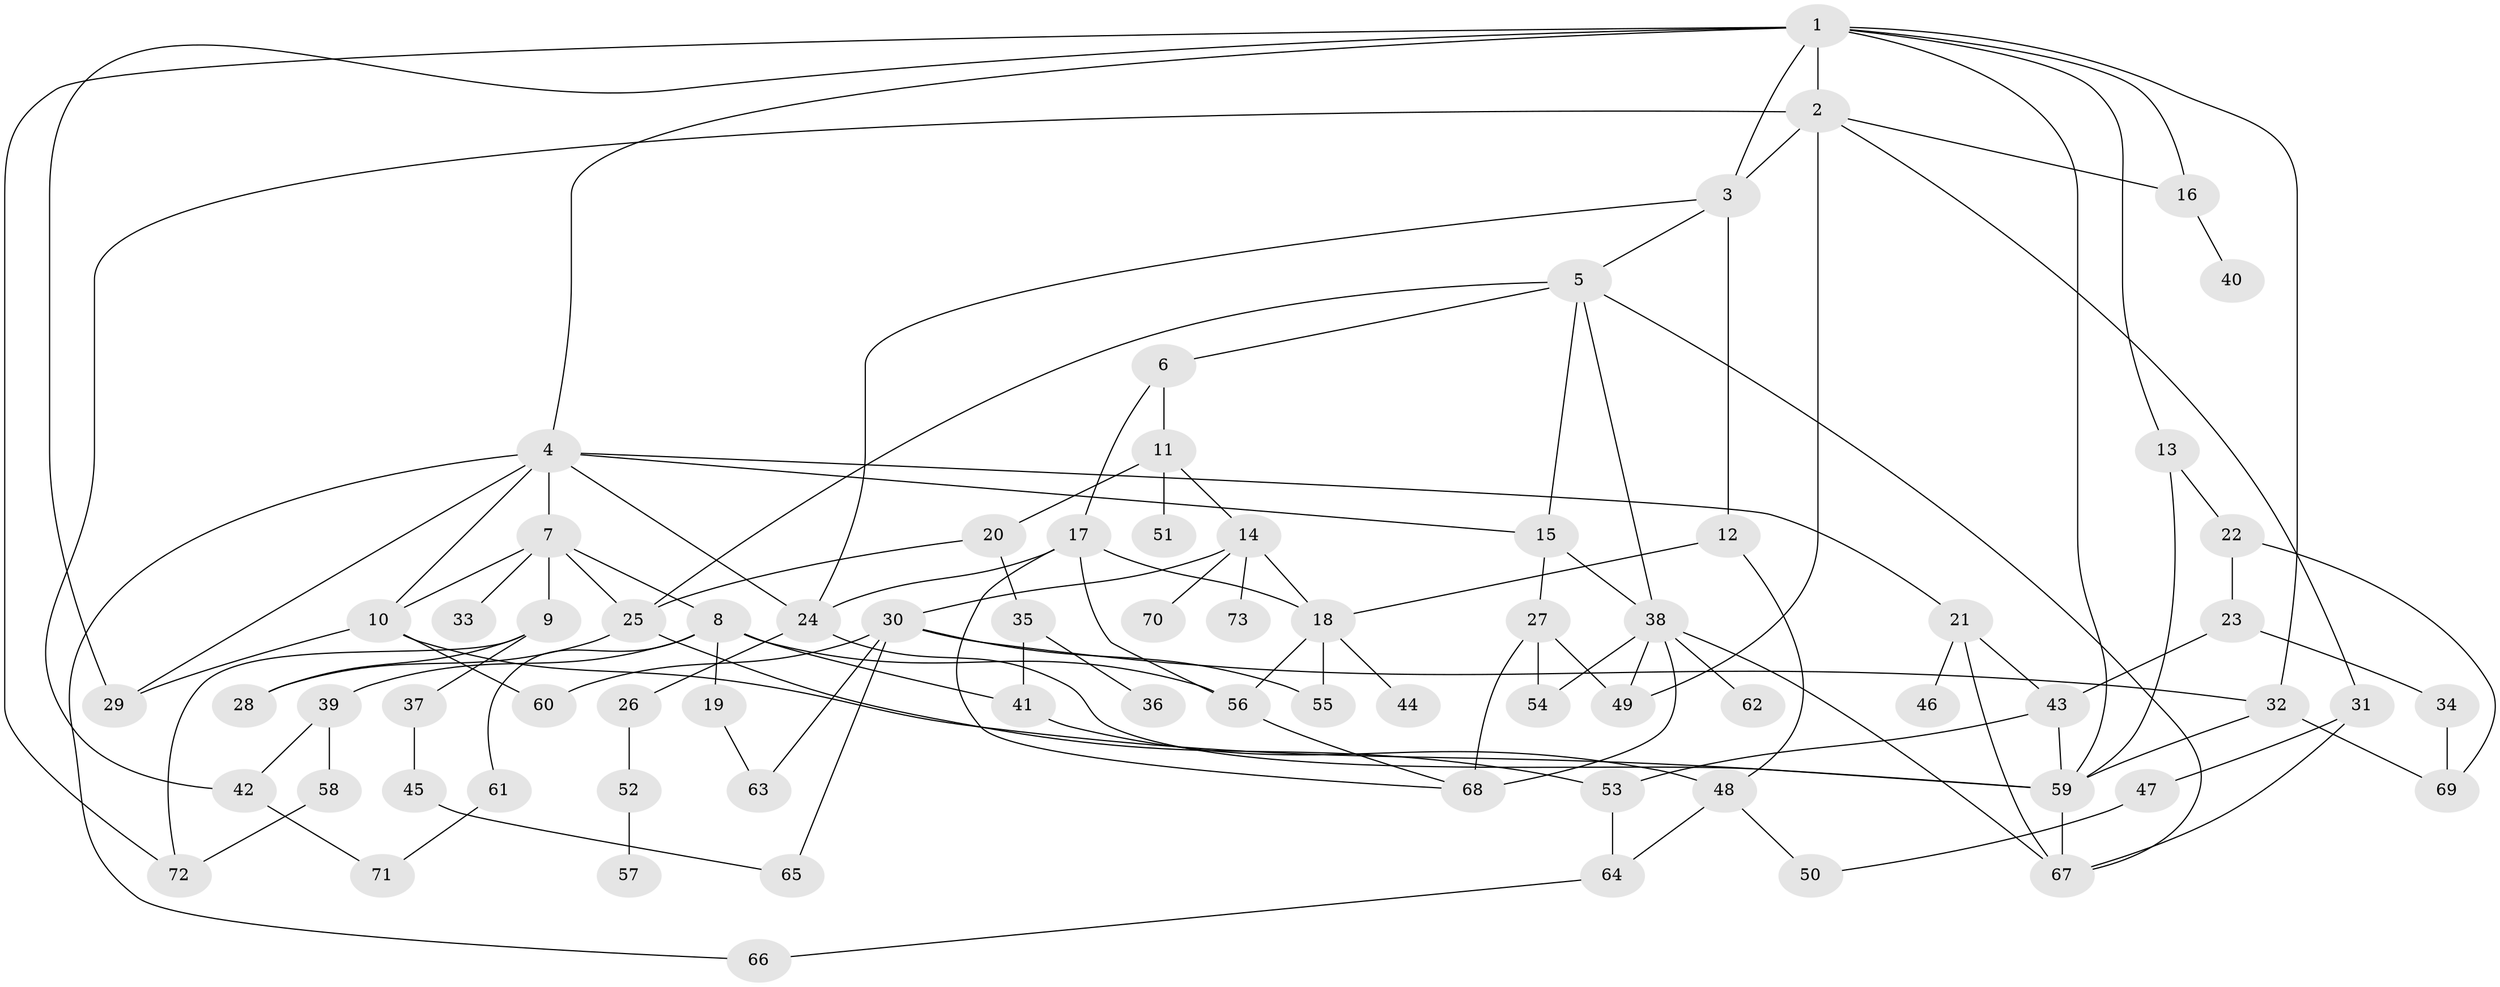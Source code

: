 // original degree distribution, {5: 0.06896551724137931, 4: 0.15862068965517243, 6: 0.034482758620689655, 7: 0.013793103448275862, 2: 0.3103448275862069, 1: 0.22758620689655173, 3: 0.18620689655172415}
// Generated by graph-tools (version 1.1) at 2025/34/03/09/25 02:34:10]
// undirected, 73 vertices, 121 edges
graph export_dot {
graph [start="1"]
  node [color=gray90,style=filled];
  1;
  2;
  3;
  4;
  5;
  6;
  7;
  8;
  9;
  10;
  11;
  12;
  13;
  14;
  15;
  16;
  17;
  18;
  19;
  20;
  21;
  22;
  23;
  24;
  25;
  26;
  27;
  28;
  29;
  30;
  31;
  32;
  33;
  34;
  35;
  36;
  37;
  38;
  39;
  40;
  41;
  42;
  43;
  44;
  45;
  46;
  47;
  48;
  49;
  50;
  51;
  52;
  53;
  54;
  55;
  56;
  57;
  58;
  59;
  60;
  61;
  62;
  63;
  64;
  65;
  66;
  67;
  68;
  69;
  70;
  71;
  72;
  73;
  1 -- 2 [weight=3.0];
  1 -- 3 [weight=1.0];
  1 -- 4 [weight=1.0];
  1 -- 13 [weight=1.0];
  1 -- 16 [weight=1.0];
  1 -- 29 [weight=1.0];
  1 -- 32 [weight=1.0];
  1 -- 59 [weight=1.0];
  1 -- 72 [weight=1.0];
  2 -- 3 [weight=1.0];
  2 -- 16 [weight=1.0];
  2 -- 31 [weight=1.0];
  2 -- 42 [weight=1.0];
  2 -- 49 [weight=1.0];
  3 -- 5 [weight=1.0];
  3 -- 12 [weight=1.0];
  3 -- 24 [weight=1.0];
  4 -- 7 [weight=1.0];
  4 -- 10 [weight=2.0];
  4 -- 15 [weight=1.0];
  4 -- 21 [weight=1.0];
  4 -- 24 [weight=1.0];
  4 -- 29 [weight=1.0];
  4 -- 66 [weight=1.0];
  5 -- 6 [weight=1.0];
  5 -- 15 [weight=1.0];
  5 -- 25 [weight=1.0];
  5 -- 38 [weight=1.0];
  5 -- 67 [weight=1.0];
  6 -- 11 [weight=1.0];
  6 -- 17 [weight=1.0];
  7 -- 8 [weight=1.0];
  7 -- 9 [weight=1.0];
  7 -- 10 [weight=1.0];
  7 -- 25 [weight=1.0];
  7 -- 33 [weight=1.0];
  8 -- 19 [weight=1.0];
  8 -- 39 [weight=2.0];
  8 -- 41 [weight=1.0];
  8 -- 56 [weight=1.0];
  8 -- 61 [weight=1.0];
  9 -- 28 [weight=1.0];
  9 -- 37 [weight=1.0];
  9 -- 72 [weight=1.0];
  10 -- 29 [weight=1.0];
  10 -- 59 [weight=1.0];
  10 -- 60 [weight=1.0];
  11 -- 14 [weight=1.0];
  11 -- 20 [weight=1.0];
  11 -- 51 [weight=1.0];
  12 -- 18 [weight=1.0];
  12 -- 48 [weight=1.0];
  13 -- 22 [weight=1.0];
  13 -- 59 [weight=2.0];
  14 -- 18 [weight=1.0];
  14 -- 30 [weight=1.0];
  14 -- 70 [weight=1.0];
  14 -- 73 [weight=1.0];
  15 -- 27 [weight=1.0];
  15 -- 38 [weight=1.0];
  16 -- 40 [weight=1.0];
  17 -- 18 [weight=2.0];
  17 -- 24 [weight=1.0];
  17 -- 56 [weight=1.0];
  17 -- 68 [weight=1.0];
  18 -- 44 [weight=1.0];
  18 -- 55 [weight=1.0];
  18 -- 56 [weight=1.0];
  19 -- 63 [weight=1.0];
  20 -- 25 [weight=1.0];
  20 -- 35 [weight=1.0];
  21 -- 43 [weight=1.0];
  21 -- 46 [weight=1.0];
  21 -- 67 [weight=1.0];
  22 -- 23 [weight=1.0];
  22 -- 69 [weight=1.0];
  23 -- 34 [weight=1.0];
  23 -- 43 [weight=1.0];
  24 -- 26 [weight=1.0];
  24 -- 59 [weight=1.0];
  25 -- 28 [weight=1.0];
  25 -- 53 [weight=1.0];
  26 -- 52 [weight=1.0];
  27 -- 49 [weight=1.0];
  27 -- 54 [weight=1.0];
  27 -- 68 [weight=2.0];
  30 -- 32 [weight=1.0];
  30 -- 55 [weight=1.0];
  30 -- 60 [weight=1.0];
  30 -- 63 [weight=1.0];
  30 -- 65 [weight=1.0];
  31 -- 47 [weight=1.0];
  31 -- 67 [weight=1.0];
  32 -- 59 [weight=1.0];
  32 -- 69 [weight=1.0];
  34 -- 69 [weight=1.0];
  35 -- 36 [weight=1.0];
  35 -- 41 [weight=1.0];
  37 -- 45 [weight=1.0];
  38 -- 49 [weight=1.0];
  38 -- 54 [weight=1.0];
  38 -- 62 [weight=2.0];
  38 -- 67 [weight=1.0];
  38 -- 68 [weight=1.0];
  39 -- 42 [weight=1.0];
  39 -- 58 [weight=1.0];
  41 -- 48 [weight=1.0];
  42 -- 71 [weight=1.0];
  43 -- 53 [weight=1.0];
  43 -- 59 [weight=1.0];
  45 -- 65 [weight=1.0];
  47 -- 50 [weight=1.0];
  48 -- 50 [weight=1.0];
  48 -- 64 [weight=1.0];
  52 -- 57 [weight=1.0];
  53 -- 64 [weight=1.0];
  56 -- 68 [weight=1.0];
  58 -- 72 [weight=1.0];
  59 -- 67 [weight=1.0];
  61 -- 71 [weight=1.0];
  64 -- 66 [weight=1.0];
}

